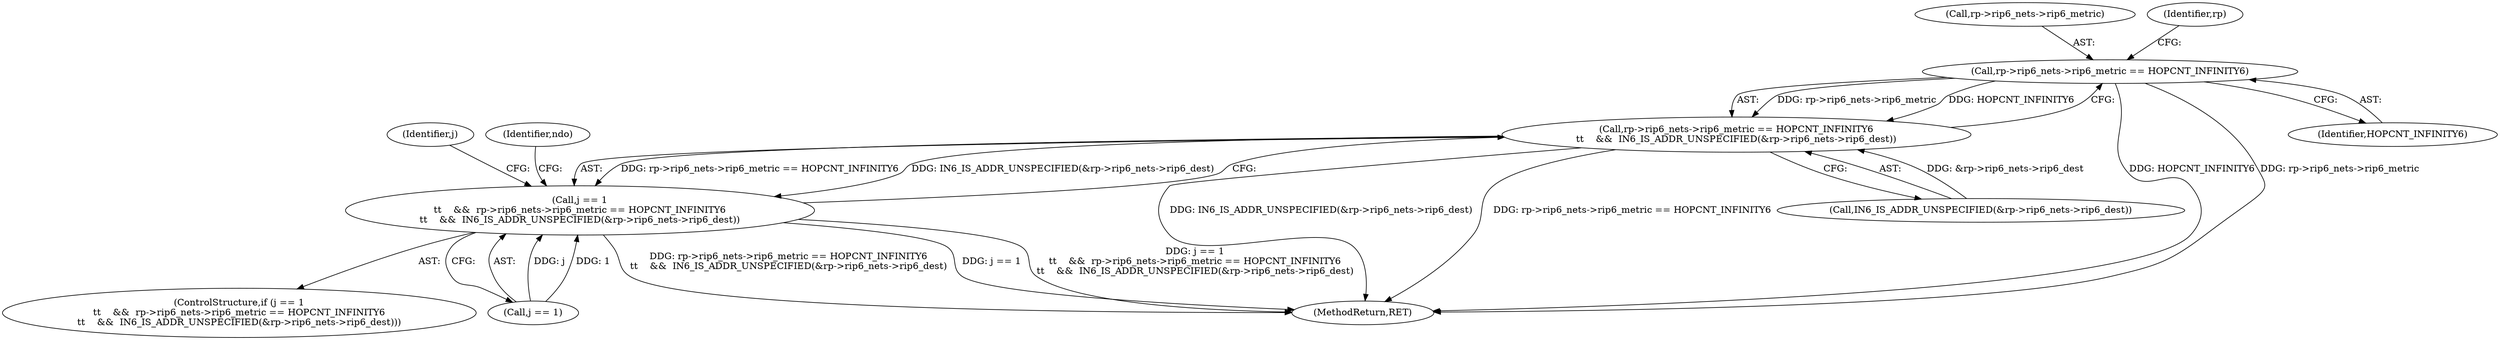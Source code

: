 digraph "1_tcpdump_e942fb84fbe3a73a98a00d2a279425872b5fb9d2@pointer" {
"1000170" [label="(Call,rp->rip6_nets->rip6_metric == HOPCNT_INFINITY6)"];
"1000169" [label="(Call,rp->rip6_nets->rip6_metric == HOPCNT_INFINITY6\n\t\t    &&  IN6_IS_ADDR_UNSPECIFIED(&rp->rip6_nets->rip6_dest))"];
"1000165" [label="(Call,j == 1\n\t\t    &&  rp->rip6_nets->rip6_metric == HOPCNT_INFINITY6\n\t\t    &&  IN6_IS_ADDR_UNSPECIFIED(&rp->rip6_nets->rip6_dest))"];
"1000388" [label="(MethodReturn,RET)"];
"1000165" [label="(Call,j == 1\n\t\t    &&  rp->rip6_nets->rip6_metric == HOPCNT_INFINITY6\n\t\t    &&  IN6_IS_ADDR_UNSPECIFIED(&rp->rip6_nets->rip6_dest))"];
"1000164" [label="(ControlStructure,if (j == 1\n\t\t    &&  rp->rip6_nets->rip6_metric == HOPCNT_INFINITY6\n\t\t    &&  IN6_IS_ADDR_UNSPECIFIED(&rp->rip6_nets->rip6_dest)))"];
"1000193" [label="(Identifier,j)"];
"1000171" [label="(Call,rp->rip6_nets->rip6_metric)"];
"1000169" [label="(Call,rp->rip6_nets->rip6_metric == HOPCNT_INFINITY6\n\t\t    &&  IN6_IS_ADDR_UNSPECIFIED(&rp->rip6_nets->rip6_dest))"];
"1000166" [label="(Call,j == 1)"];
"1000170" [label="(Call,rp->rip6_nets->rip6_metric == HOPCNT_INFINITY6)"];
"1000181" [label="(Identifier,rp)"];
"1000176" [label="(Identifier,HOPCNT_INFINITY6)"];
"1000177" [label="(Call,IN6_IS_ADDR_UNSPECIFIED(&rp->rip6_nets->rip6_dest))"];
"1000187" [label="(Identifier,ndo)"];
"1000170" -> "1000169"  [label="AST: "];
"1000170" -> "1000176"  [label="CFG: "];
"1000171" -> "1000170"  [label="AST: "];
"1000176" -> "1000170"  [label="AST: "];
"1000181" -> "1000170"  [label="CFG: "];
"1000169" -> "1000170"  [label="CFG: "];
"1000170" -> "1000388"  [label="DDG: HOPCNT_INFINITY6"];
"1000170" -> "1000388"  [label="DDG: rp->rip6_nets->rip6_metric"];
"1000170" -> "1000169"  [label="DDG: rp->rip6_nets->rip6_metric"];
"1000170" -> "1000169"  [label="DDG: HOPCNT_INFINITY6"];
"1000169" -> "1000165"  [label="AST: "];
"1000169" -> "1000177"  [label="CFG: "];
"1000177" -> "1000169"  [label="AST: "];
"1000165" -> "1000169"  [label="CFG: "];
"1000169" -> "1000388"  [label="DDG: IN6_IS_ADDR_UNSPECIFIED(&rp->rip6_nets->rip6_dest)"];
"1000169" -> "1000388"  [label="DDG: rp->rip6_nets->rip6_metric == HOPCNT_INFINITY6"];
"1000169" -> "1000165"  [label="DDG: rp->rip6_nets->rip6_metric == HOPCNT_INFINITY6"];
"1000169" -> "1000165"  [label="DDG: IN6_IS_ADDR_UNSPECIFIED(&rp->rip6_nets->rip6_dest)"];
"1000177" -> "1000169"  [label="DDG: &rp->rip6_nets->rip6_dest"];
"1000165" -> "1000164"  [label="AST: "];
"1000165" -> "1000166"  [label="CFG: "];
"1000166" -> "1000165"  [label="AST: "];
"1000187" -> "1000165"  [label="CFG: "];
"1000193" -> "1000165"  [label="CFG: "];
"1000165" -> "1000388"  [label="DDG: rp->rip6_nets->rip6_metric == HOPCNT_INFINITY6\n\t\t    &&  IN6_IS_ADDR_UNSPECIFIED(&rp->rip6_nets->rip6_dest)"];
"1000165" -> "1000388"  [label="DDG: j == 1"];
"1000165" -> "1000388"  [label="DDG: j == 1\n\t\t    &&  rp->rip6_nets->rip6_metric == HOPCNT_INFINITY6\n\t\t    &&  IN6_IS_ADDR_UNSPECIFIED(&rp->rip6_nets->rip6_dest)"];
"1000166" -> "1000165"  [label="DDG: j"];
"1000166" -> "1000165"  [label="DDG: 1"];
}
